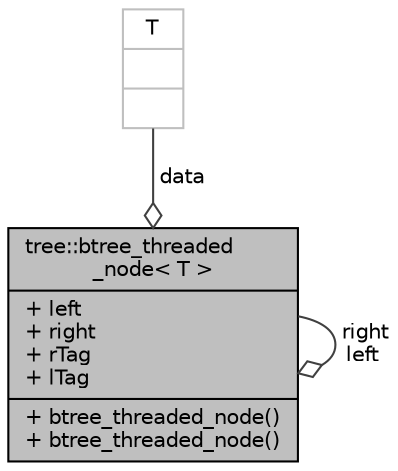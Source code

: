 digraph G
{
  edge [fontname="Helvetica",fontsize="10",labelfontname="Helvetica",labelfontsize="10"];
  node [fontname="Helvetica",fontsize="10",shape=record];
  Node1 [label="{tree::btree_threaded\l_node\< T \>\n|+ left\l+ right\l+ rTag\l+ lTag\l|+ btree_threaded_node()\l+ btree_threaded_node()\l}",height=0.2,width=0.4,color="black", fillcolor="grey75", style="filled" fontcolor="black"];
  Node1 -> Node1 [color="grey25",fontsize="10",style="solid",label=" right\nleft" ,arrowhead="odiamond",fontname="Helvetica"];
  Node2 -> Node1 [color="grey25",fontsize="10",style="solid",label=" data" ,arrowhead="odiamond",fontname="Helvetica"];
  Node2 [label="{T\n||}",height=0.2,width=0.4,color="grey75", fillcolor="white", style="filled"];
}
